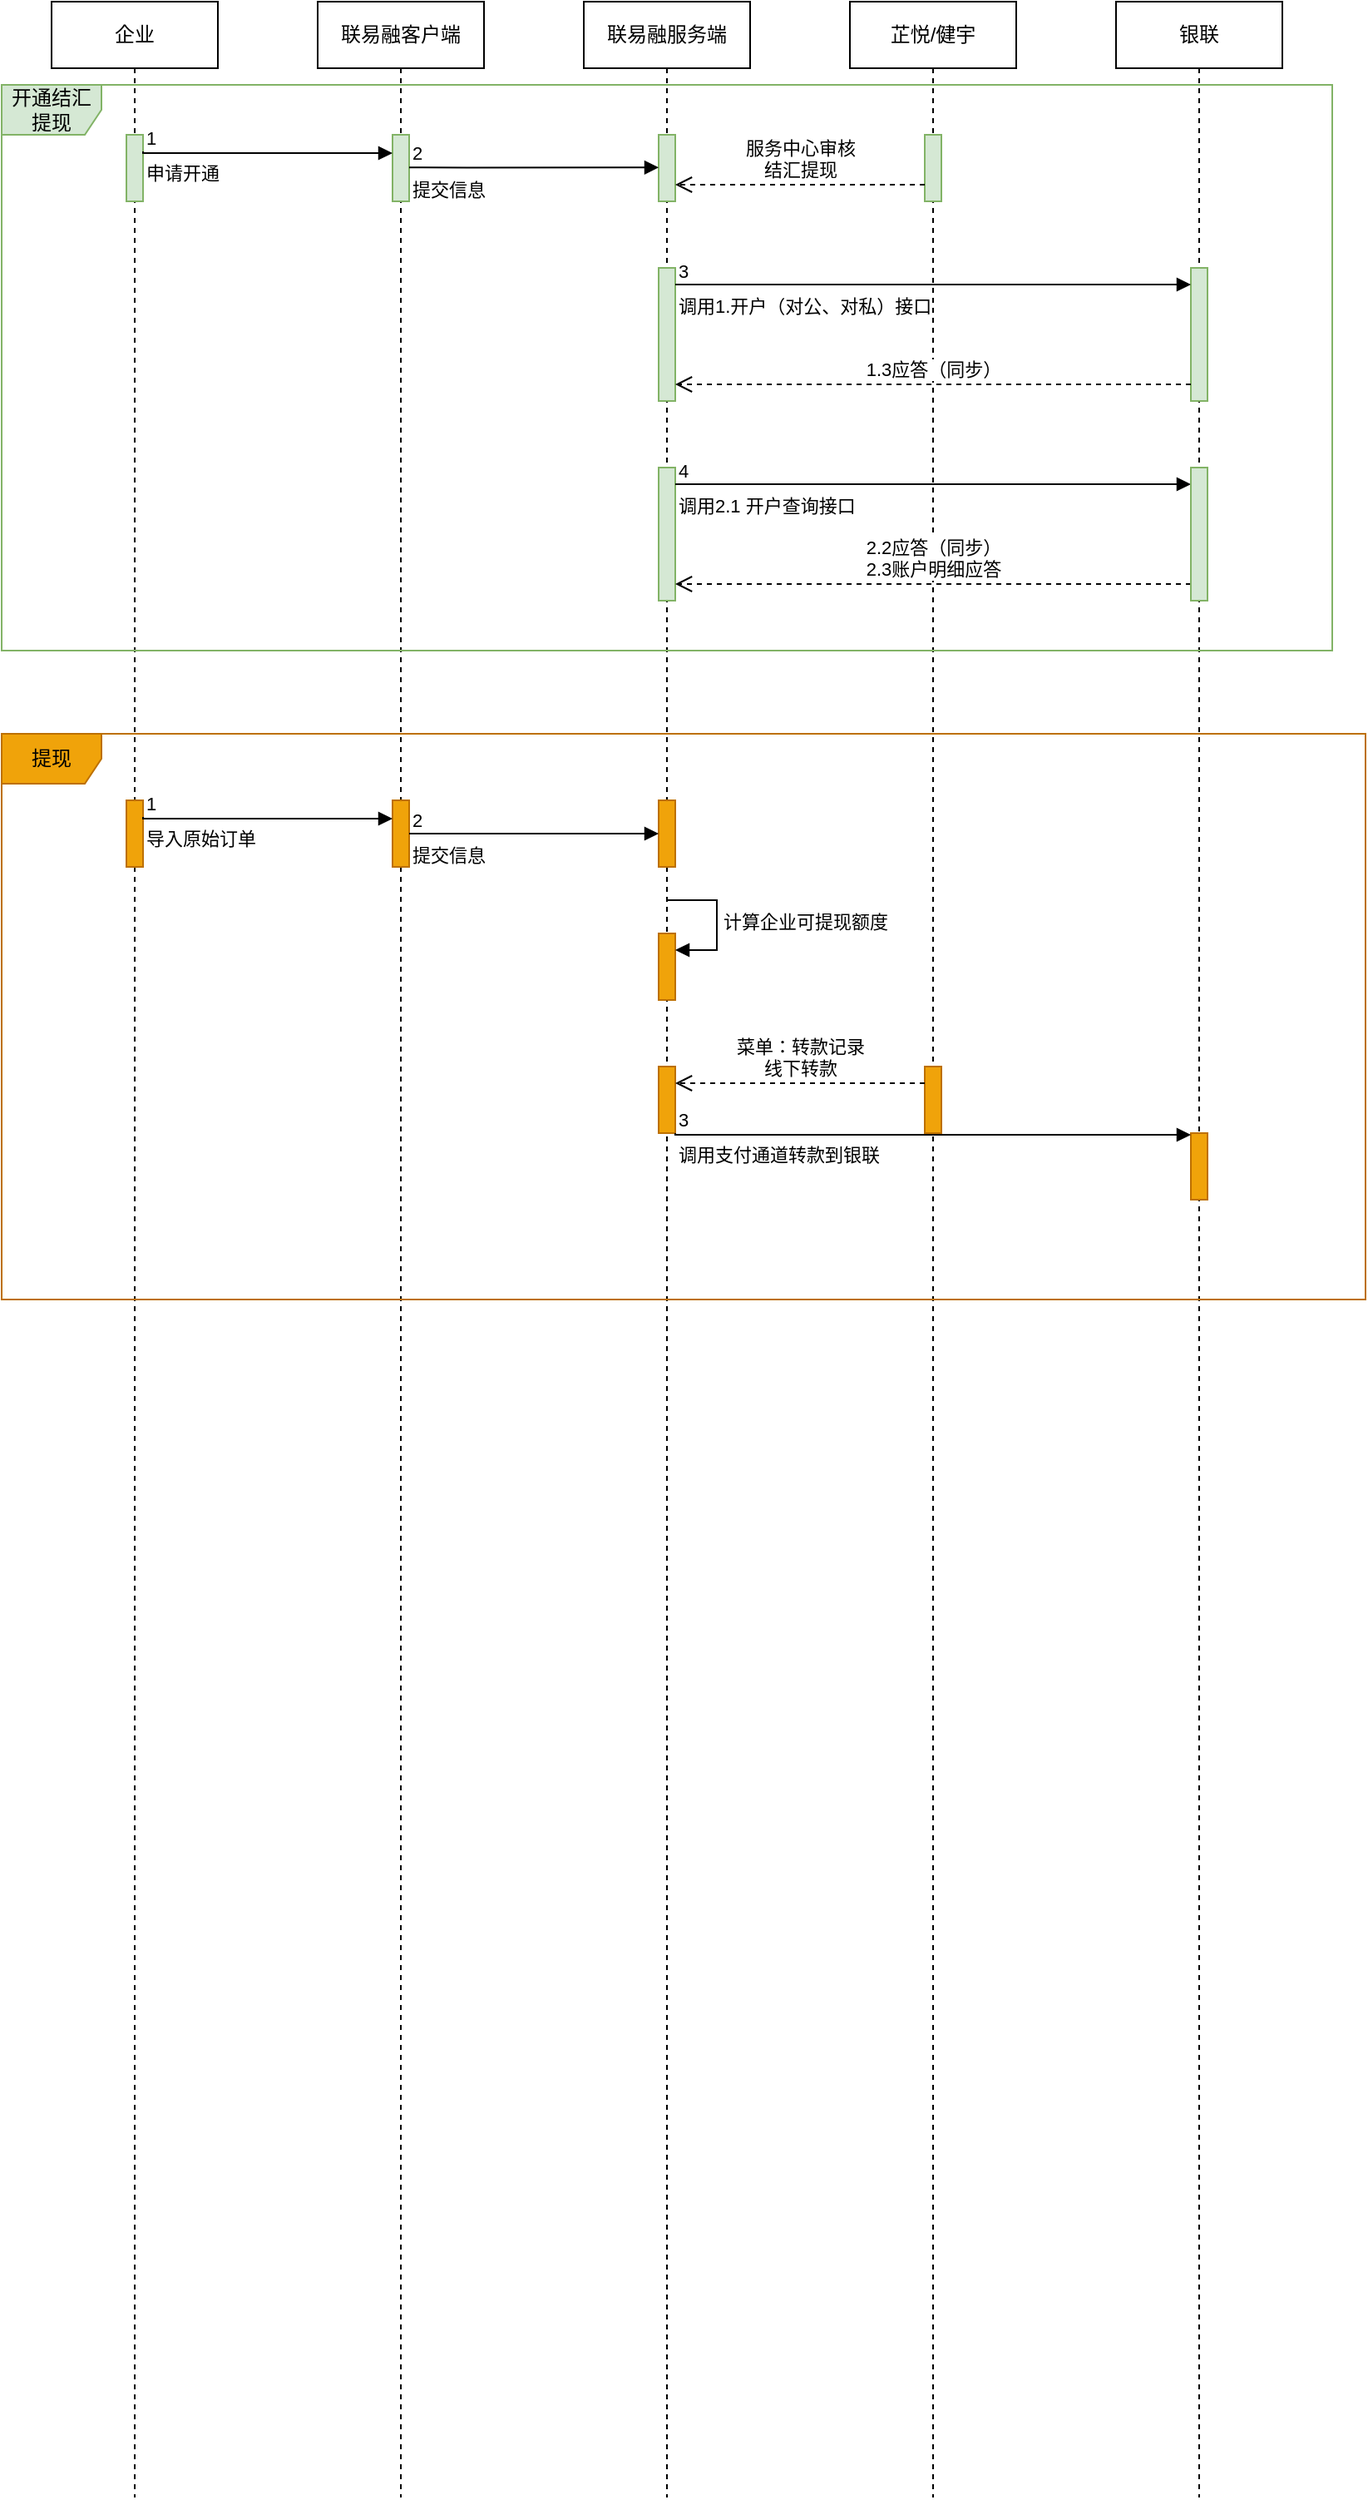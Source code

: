 <mxfile version="21.3.8" type="github">
  <diagram name="第 1 页" id="gMs7uxnUfSTZgnsEwux5">
    <mxGraphModel dx="932" dy="1678" grid="1" gridSize="10" guides="1" tooltips="1" connect="1" arrows="1" fold="1" page="1" pageScale="1" pageWidth="827" pageHeight="1169" math="0" shadow="0">
      <root>
        <mxCell id="0" />
        <mxCell id="1" parent="0" />
        <mxCell id="lcl_3cPdZzyg85KBw2Hc-1" value="企业" style="shape=umlLifeline;perimeter=lifelinePerimeter;whiteSpace=wrap;html=1;container=1;dropTarget=0;collapsible=0;recursiveResize=0;outlineConnect=0;portConstraint=eastwest;newEdgeStyle={&quot;edgeStyle&quot;:&quot;elbowEdgeStyle&quot;,&quot;elbow&quot;:&quot;vertical&quot;,&quot;curved&quot;:0,&quot;rounded&quot;:0};" vertex="1" parent="1">
          <mxGeometry x="30" y="40" width="100" height="1500" as="geometry" />
        </mxCell>
        <mxCell id="lcl_3cPdZzyg85KBw2Hc-6" value="" style="html=1;points=[];perimeter=orthogonalPerimeter;outlineConnect=0;targetShapes=umlLifeline;portConstraint=eastwest;newEdgeStyle={&quot;edgeStyle&quot;:&quot;elbowEdgeStyle&quot;,&quot;elbow&quot;:&quot;vertical&quot;,&quot;curved&quot;:0,&quot;rounded&quot;:0};fillColor=#d5e8d4;strokeColor=#82b366;" vertex="1" parent="lcl_3cPdZzyg85KBw2Hc-1">
          <mxGeometry x="45" y="80" width="10" height="40" as="geometry" />
        </mxCell>
        <mxCell id="lcl_3cPdZzyg85KBw2Hc-2" value="联易融客户端" style="shape=umlLifeline;perimeter=lifelinePerimeter;whiteSpace=wrap;html=1;container=1;dropTarget=0;collapsible=0;recursiveResize=0;outlineConnect=0;portConstraint=eastwest;newEdgeStyle={&quot;edgeStyle&quot;:&quot;elbowEdgeStyle&quot;,&quot;elbow&quot;:&quot;vertical&quot;,&quot;curved&quot;:0,&quot;rounded&quot;:0};" vertex="1" parent="1">
          <mxGeometry x="190" y="40" width="100" height="1500" as="geometry" />
        </mxCell>
        <mxCell id="lcl_3cPdZzyg85KBw2Hc-3" value="联易融服务端" style="shape=umlLifeline;perimeter=lifelinePerimeter;whiteSpace=wrap;html=1;container=1;dropTarget=0;collapsible=0;recursiveResize=0;outlineConnect=0;portConstraint=eastwest;newEdgeStyle={&quot;edgeStyle&quot;:&quot;elbowEdgeStyle&quot;,&quot;elbow&quot;:&quot;vertical&quot;,&quot;curved&quot;:0,&quot;rounded&quot;:0};" vertex="1" parent="1">
          <mxGeometry x="350" y="40" width="100" height="1500" as="geometry" />
        </mxCell>
        <mxCell id="lcl_3cPdZzyg85KBw2Hc-45" value="" style="html=1;points=[];perimeter=orthogonalPerimeter;outlineConnect=0;targetShapes=umlLifeline;portConstraint=eastwest;newEdgeStyle={&quot;edgeStyle&quot;:&quot;elbowEdgeStyle&quot;,&quot;elbow&quot;:&quot;vertical&quot;,&quot;curved&quot;:0,&quot;rounded&quot;:0};fillColor=#f0a30a;strokeColor=#BD7000;fontColor=#000000;" vertex="1" parent="lcl_3cPdZzyg85KBw2Hc-3">
          <mxGeometry x="45" y="480" width="10" height="40" as="geometry" />
        </mxCell>
        <mxCell id="lcl_3cPdZzyg85KBw2Hc-49" value="" style="html=1;points=[];perimeter=orthogonalPerimeter;outlineConnect=0;targetShapes=umlLifeline;portConstraint=eastwest;newEdgeStyle={&quot;edgeStyle&quot;:&quot;elbowEdgeStyle&quot;,&quot;elbow&quot;:&quot;vertical&quot;,&quot;curved&quot;:0,&quot;rounded&quot;:0};fillColor=#f0a30a;strokeColor=#BD7000;fontColor=#000000;" vertex="1" parent="lcl_3cPdZzyg85KBw2Hc-3">
          <mxGeometry x="45" y="560" width="10" height="40" as="geometry" />
        </mxCell>
        <mxCell id="lcl_3cPdZzyg85KBw2Hc-50" value="计算企业可提现额度" style="html=1;align=left;spacingLeft=2;endArrow=block;rounded=0;edgeStyle=orthogonalEdgeStyle;curved=0;rounded=0;" edge="1" target="lcl_3cPdZzyg85KBw2Hc-49" parent="lcl_3cPdZzyg85KBw2Hc-3">
          <mxGeometry relative="1" as="geometry">
            <mxPoint x="50" y="540" as="sourcePoint" />
            <Array as="points">
              <mxPoint x="80" y="570" />
            </Array>
          </mxGeometry>
        </mxCell>
        <mxCell id="lcl_3cPdZzyg85KBw2Hc-52" value="" style="html=1;points=[];perimeter=orthogonalPerimeter;outlineConnect=0;targetShapes=umlLifeline;portConstraint=eastwest;newEdgeStyle={&quot;edgeStyle&quot;:&quot;elbowEdgeStyle&quot;,&quot;elbow&quot;:&quot;vertical&quot;,&quot;curved&quot;:0,&quot;rounded&quot;:0};fillColor=#f0a30a;strokeColor=#BD7000;fontColor=#000000;" vertex="1" parent="lcl_3cPdZzyg85KBw2Hc-3">
          <mxGeometry x="45" y="640" width="10" height="40" as="geometry" />
        </mxCell>
        <mxCell id="lcl_3cPdZzyg85KBw2Hc-4" value="芷悦/健宇" style="shape=umlLifeline;perimeter=lifelinePerimeter;whiteSpace=wrap;html=1;container=1;dropTarget=0;collapsible=0;recursiveResize=0;outlineConnect=0;portConstraint=eastwest;newEdgeStyle={&quot;edgeStyle&quot;:&quot;elbowEdgeStyle&quot;,&quot;elbow&quot;:&quot;vertical&quot;,&quot;curved&quot;:0,&quot;rounded&quot;:0};" vertex="1" parent="1">
          <mxGeometry x="510" y="40" width="100" height="1500" as="geometry" />
        </mxCell>
        <mxCell id="lcl_3cPdZzyg85KBw2Hc-5" value="银联" style="shape=umlLifeline;perimeter=lifelinePerimeter;whiteSpace=wrap;html=1;container=1;dropTarget=0;collapsible=0;recursiveResize=0;outlineConnect=0;portConstraint=eastwest;newEdgeStyle={&quot;edgeStyle&quot;:&quot;elbowEdgeStyle&quot;,&quot;elbow&quot;:&quot;vertical&quot;,&quot;curved&quot;:0,&quot;rounded&quot;:0};" vertex="1" parent="1">
          <mxGeometry x="670" y="40" width="100" height="1500" as="geometry" />
        </mxCell>
        <mxCell id="lcl_3cPdZzyg85KBw2Hc-25" value="" style="html=1;points=[];perimeter=orthogonalPerimeter;outlineConnect=0;targetShapes=umlLifeline;portConstraint=eastwest;newEdgeStyle={&quot;edgeStyle&quot;:&quot;elbowEdgeStyle&quot;,&quot;elbow&quot;:&quot;vertical&quot;,&quot;curved&quot;:0,&quot;rounded&quot;:0};fillColor=#d5e8d4;strokeColor=#82b366;" vertex="1" parent="lcl_3cPdZzyg85KBw2Hc-5">
          <mxGeometry x="45" y="160" width="10" height="80" as="geometry" />
        </mxCell>
        <mxCell id="lcl_3cPdZzyg85KBw2Hc-7" value="开通结汇提现" style="shape=umlFrame;whiteSpace=wrap;html=1;pointerEvents=0;fillColor=#d5e8d4;strokeColor=#82b366;" vertex="1" parent="1">
          <mxGeometry y="90" width="800" height="340" as="geometry" />
        </mxCell>
        <mxCell id="lcl_3cPdZzyg85KBw2Hc-8" value="" style="html=1;points=[];perimeter=orthogonalPerimeter;outlineConnect=0;targetShapes=umlLifeline;portConstraint=eastwest;newEdgeStyle={&quot;edgeStyle&quot;:&quot;elbowEdgeStyle&quot;,&quot;elbow&quot;:&quot;vertical&quot;,&quot;curved&quot;:0,&quot;rounded&quot;:0};fillColor=#d5e8d4;strokeColor=#82b366;" vertex="1" parent="1">
          <mxGeometry x="235" y="120" width="10" height="40" as="geometry" />
        </mxCell>
        <mxCell id="lcl_3cPdZzyg85KBw2Hc-13" value="申请开通" style="endArrow=block;endFill=1;html=1;edgeStyle=orthogonalEdgeStyle;align=left;verticalAlign=top;rounded=0;" edge="1" parent="1" target="lcl_3cPdZzyg85KBw2Hc-8">
          <mxGeometry x="-1" relative="1" as="geometry">
            <mxPoint x="85" y="130" as="sourcePoint" />
            <mxPoint x="220" y="130" as="targetPoint" />
            <Array as="points">
              <mxPoint x="85" y="131" />
            </Array>
          </mxGeometry>
        </mxCell>
        <mxCell id="lcl_3cPdZzyg85KBw2Hc-14" value="1" style="edgeLabel;resizable=0;html=1;align=left;verticalAlign=bottom;" connectable="0" vertex="1" parent="lcl_3cPdZzyg85KBw2Hc-13">
          <mxGeometry x="-1" relative="1" as="geometry" />
        </mxCell>
        <mxCell id="lcl_3cPdZzyg85KBw2Hc-15" value="" style="html=1;points=[];perimeter=orthogonalPerimeter;outlineConnect=0;targetShapes=umlLifeline;portConstraint=eastwest;newEdgeStyle={&quot;edgeStyle&quot;:&quot;elbowEdgeStyle&quot;,&quot;elbow&quot;:&quot;vertical&quot;,&quot;curved&quot;:0,&quot;rounded&quot;:0};fillColor=#d5e8d4;strokeColor=#82b366;" vertex="1" parent="1">
          <mxGeometry x="395" y="120" width="10" height="40" as="geometry" />
        </mxCell>
        <mxCell id="lcl_3cPdZzyg85KBw2Hc-16" value="" style="html=1;points=[];perimeter=orthogonalPerimeter;outlineConnect=0;targetShapes=umlLifeline;portConstraint=eastwest;newEdgeStyle={&quot;edgeStyle&quot;:&quot;elbowEdgeStyle&quot;,&quot;elbow&quot;:&quot;vertical&quot;,&quot;curved&quot;:0,&quot;rounded&quot;:0};fillColor=#d5e8d4;strokeColor=#82b366;" vertex="1" parent="1">
          <mxGeometry x="555" y="120" width="10" height="40" as="geometry" />
        </mxCell>
        <mxCell id="lcl_3cPdZzyg85KBw2Hc-21" value="提交信息" style="endArrow=block;endFill=1;html=1;edgeStyle=orthogonalEdgeStyle;align=left;verticalAlign=top;rounded=0;" edge="1" parent="1">
          <mxGeometry x="-1" relative="1" as="geometry">
            <mxPoint x="245" y="139.66" as="sourcePoint" />
            <mxPoint x="395" y="139.66" as="targetPoint" />
            <Array as="points">
              <mxPoint x="280" y="139.66" />
              <mxPoint x="280" y="139.66" />
            </Array>
          </mxGeometry>
        </mxCell>
        <mxCell id="lcl_3cPdZzyg85KBw2Hc-22" value="2" style="edgeLabel;resizable=0;html=1;align=left;verticalAlign=bottom;" connectable="0" vertex="1" parent="lcl_3cPdZzyg85KBw2Hc-21">
          <mxGeometry x="-1" relative="1" as="geometry" />
        </mxCell>
        <mxCell id="lcl_3cPdZzyg85KBw2Hc-23" value="服务中心审核&lt;br&gt;结汇提现" style="html=1;verticalAlign=bottom;endArrow=open;dashed=1;endSize=8;edgeStyle=elbowEdgeStyle;elbow=vertical;curved=0;rounded=0;" edge="1" parent="1" source="lcl_3cPdZzyg85KBw2Hc-16" target="lcl_3cPdZzyg85KBw2Hc-15">
          <mxGeometry relative="1" as="geometry">
            <mxPoint x="490" y="150" as="sourcePoint" />
            <mxPoint x="410" y="150" as="targetPoint" />
            <Array as="points">
              <mxPoint x="430" y="150" />
            </Array>
          </mxGeometry>
        </mxCell>
        <mxCell id="lcl_3cPdZzyg85KBw2Hc-24" value="" style="html=1;points=[];perimeter=orthogonalPerimeter;outlineConnect=0;targetShapes=umlLifeline;portConstraint=eastwest;newEdgeStyle={&quot;edgeStyle&quot;:&quot;elbowEdgeStyle&quot;,&quot;elbow&quot;:&quot;vertical&quot;,&quot;curved&quot;:0,&quot;rounded&quot;:0};fillColor=#d5e8d4;strokeColor=#82b366;" vertex="1" parent="1">
          <mxGeometry x="395" y="200" width="10" height="80" as="geometry" />
        </mxCell>
        <mxCell id="lcl_3cPdZzyg85KBw2Hc-26" value="调用1.开户（对公、对私）接口" style="endArrow=block;endFill=1;html=1;edgeStyle=orthogonalEdgeStyle;align=left;verticalAlign=top;rounded=0;" edge="1" parent="1" source="lcl_3cPdZzyg85KBw2Hc-24" target="lcl_3cPdZzyg85KBw2Hc-25">
          <mxGeometry x="-1" relative="1" as="geometry">
            <mxPoint x="410" y="210" as="sourcePoint" />
            <mxPoint x="711.5" y="210" as="targetPoint" />
            <Array as="points">
              <mxPoint x="640" y="210" />
              <mxPoint x="640" y="210" />
            </Array>
            <mxPoint as="offset" />
          </mxGeometry>
        </mxCell>
        <mxCell id="lcl_3cPdZzyg85KBw2Hc-27" value="3" style="edgeLabel;resizable=0;html=1;align=left;verticalAlign=bottom;" connectable="0" vertex="1" parent="lcl_3cPdZzyg85KBw2Hc-26">
          <mxGeometry x="-1" relative="1" as="geometry" />
        </mxCell>
        <mxCell id="lcl_3cPdZzyg85KBw2Hc-28" value="1.3应答（同步）" style="html=1;verticalAlign=bottom;endArrow=open;dashed=1;endSize=8;edgeStyle=elbowEdgeStyle;elbow=vertical;curved=0;rounded=0;" edge="1" parent="1" source="lcl_3cPdZzyg85KBw2Hc-25" target="lcl_3cPdZzyg85KBw2Hc-24">
          <mxGeometry relative="1" as="geometry">
            <mxPoint x="565" y="160" as="sourcePoint" />
            <mxPoint x="410" y="240" as="targetPoint" />
            <Array as="points">
              <mxPoint x="590" y="270" />
              <mxPoint x="450" y="240" />
            </Array>
            <mxPoint as="offset" />
          </mxGeometry>
        </mxCell>
        <mxCell id="lcl_3cPdZzyg85KBw2Hc-29" value="" style="html=1;points=[];perimeter=orthogonalPerimeter;outlineConnect=0;targetShapes=umlLifeline;portConstraint=eastwest;newEdgeStyle={&quot;edgeStyle&quot;:&quot;elbowEdgeStyle&quot;,&quot;elbow&quot;:&quot;vertical&quot;,&quot;curved&quot;:0,&quot;rounded&quot;:0};fillColor=#d5e8d4;strokeColor=#82b366;" vertex="1" parent="1">
          <mxGeometry x="395" y="320" width="10" height="80" as="geometry" />
        </mxCell>
        <mxCell id="lcl_3cPdZzyg85KBw2Hc-30" value="" style="html=1;points=[];perimeter=orthogonalPerimeter;outlineConnect=0;targetShapes=umlLifeline;portConstraint=eastwest;newEdgeStyle={&quot;edgeStyle&quot;:&quot;elbowEdgeStyle&quot;,&quot;elbow&quot;:&quot;vertical&quot;,&quot;curved&quot;:0,&quot;rounded&quot;:0};" vertex="1" parent="1">
          <mxGeometry x="715" y="320" width="10" height="80" as="geometry" />
        </mxCell>
        <mxCell id="lcl_3cPdZzyg85KBw2Hc-33" value="调用2.1 开户查询接口" style="endArrow=block;endFill=1;html=1;edgeStyle=orthogonalEdgeStyle;align=left;verticalAlign=top;rounded=0;" edge="1" parent="1">
          <mxGeometry x="-1" relative="1" as="geometry">
            <mxPoint x="405" y="330" as="sourcePoint" />
            <mxPoint x="715" y="330" as="targetPoint" />
            <Array as="points">
              <mxPoint x="490" y="330" />
              <mxPoint x="490" y="330" />
            </Array>
            <mxPoint as="offset" />
          </mxGeometry>
        </mxCell>
        <mxCell id="lcl_3cPdZzyg85KBw2Hc-34" value="4" style="edgeLabel;resizable=0;html=1;align=left;verticalAlign=bottom;" connectable="0" vertex="1" parent="lcl_3cPdZzyg85KBw2Hc-33">
          <mxGeometry x="-1" relative="1" as="geometry" />
        </mxCell>
        <mxCell id="lcl_3cPdZzyg85KBw2Hc-35" value="2.2应答（同步）&lt;br&gt;2.3账户明细应答" style="html=1;verticalAlign=bottom;endArrow=open;dashed=1;endSize=8;edgeStyle=elbowEdgeStyle;elbow=vertical;curved=0;rounded=0;" edge="1" parent="1">
          <mxGeometry x="-0.001" relative="1" as="geometry">
            <mxPoint x="715" y="390" as="sourcePoint" />
            <mxPoint x="405" y="390" as="targetPoint" />
            <Array as="points">
              <mxPoint x="590" y="390" />
              <mxPoint x="450" y="360" />
            </Array>
            <mxPoint as="offset" />
          </mxGeometry>
        </mxCell>
        <mxCell id="lcl_3cPdZzyg85KBw2Hc-36" value="" style="html=1;points=[];perimeter=orthogonalPerimeter;outlineConnect=0;targetShapes=umlLifeline;portConstraint=eastwest;newEdgeStyle={&quot;edgeStyle&quot;:&quot;elbowEdgeStyle&quot;,&quot;elbow&quot;:&quot;vertical&quot;,&quot;curved&quot;:0,&quot;rounded&quot;:0};fillColor=#d5e8d4;strokeColor=#82b366;" vertex="1" parent="1">
          <mxGeometry x="715" y="320" width="10" height="80" as="geometry" />
        </mxCell>
        <mxCell id="lcl_3cPdZzyg85KBw2Hc-37" value="提现" style="shape=umlFrame;whiteSpace=wrap;html=1;pointerEvents=0;fillColor=#f0a30a;strokeColor=#BD7000;fontColor=#000000;" vertex="1" parent="1">
          <mxGeometry y="480" width="820" height="340" as="geometry" />
        </mxCell>
        <mxCell id="lcl_3cPdZzyg85KBw2Hc-38" value="" style="html=1;points=[];perimeter=orthogonalPerimeter;outlineConnect=0;targetShapes=umlLifeline;portConstraint=eastwest;newEdgeStyle={&quot;edgeStyle&quot;:&quot;elbowEdgeStyle&quot;,&quot;elbow&quot;:&quot;vertical&quot;,&quot;curved&quot;:0,&quot;rounded&quot;:0};fillColor=#f0a30a;strokeColor=#BD7000;fontColor=#000000;" vertex="1" parent="1">
          <mxGeometry x="75" y="520" width="10" height="40" as="geometry" />
        </mxCell>
        <mxCell id="lcl_3cPdZzyg85KBw2Hc-39" value="" style="html=1;points=[];perimeter=orthogonalPerimeter;outlineConnect=0;targetShapes=umlLifeline;portConstraint=eastwest;newEdgeStyle={&quot;edgeStyle&quot;:&quot;elbowEdgeStyle&quot;,&quot;elbow&quot;:&quot;vertical&quot;,&quot;curved&quot;:0,&quot;rounded&quot;:0};fillColor=#f0a30a;strokeColor=#BD7000;fontColor=#000000;" vertex="1" parent="1">
          <mxGeometry x="235" y="520" width="10" height="40" as="geometry" />
        </mxCell>
        <mxCell id="lcl_3cPdZzyg85KBw2Hc-42" value="导入原始订单" style="endArrow=block;endFill=1;html=1;edgeStyle=orthogonalEdgeStyle;align=left;verticalAlign=top;rounded=0;" edge="1" parent="1">
          <mxGeometry x="-1" relative="1" as="geometry">
            <mxPoint x="85" y="530" as="sourcePoint" />
            <mxPoint x="235" y="531" as="targetPoint" />
            <Array as="points">
              <mxPoint x="85" y="531" />
            </Array>
          </mxGeometry>
        </mxCell>
        <mxCell id="lcl_3cPdZzyg85KBw2Hc-43" value="1" style="edgeLabel;resizable=0;html=1;align=left;verticalAlign=bottom;" connectable="0" vertex="1" parent="lcl_3cPdZzyg85KBw2Hc-42">
          <mxGeometry x="-1" relative="1" as="geometry" />
        </mxCell>
        <mxCell id="lcl_3cPdZzyg85KBw2Hc-46" value="提交信息" style="endArrow=block;endFill=1;html=1;edgeStyle=orthogonalEdgeStyle;align=left;verticalAlign=top;rounded=0;" edge="1" parent="1">
          <mxGeometry x="-1" relative="1" as="geometry">
            <mxPoint x="245" y="540" as="sourcePoint" />
            <mxPoint x="395" y="540" as="targetPoint" />
            <Array as="points">
              <mxPoint x="280" y="540" />
              <mxPoint x="280" y="540" />
            </Array>
          </mxGeometry>
        </mxCell>
        <mxCell id="lcl_3cPdZzyg85KBw2Hc-47" value="2" style="edgeLabel;resizable=0;html=1;align=left;verticalAlign=bottom;" connectable="0" vertex="1" parent="lcl_3cPdZzyg85KBw2Hc-46">
          <mxGeometry x="-1" relative="1" as="geometry" />
        </mxCell>
        <mxCell id="lcl_3cPdZzyg85KBw2Hc-51" value="" style="html=1;points=[];perimeter=orthogonalPerimeter;outlineConnect=0;targetShapes=umlLifeline;portConstraint=eastwest;newEdgeStyle={&quot;edgeStyle&quot;:&quot;elbowEdgeStyle&quot;,&quot;elbow&quot;:&quot;vertical&quot;,&quot;curved&quot;:0,&quot;rounded&quot;:0};fillColor=#f0a30a;strokeColor=#BD7000;fontColor=#000000;" vertex="1" parent="1">
          <mxGeometry x="555" y="680" width="10" height="40" as="geometry" />
        </mxCell>
        <mxCell id="lcl_3cPdZzyg85KBw2Hc-53" value="菜单：转款记录&lt;br&gt;线下转款" style="html=1;verticalAlign=bottom;endArrow=open;dashed=1;endSize=8;edgeStyle=elbowEdgeStyle;elbow=vertical;curved=0;rounded=0;" edge="1" parent="1">
          <mxGeometry relative="1" as="geometry">
            <mxPoint x="555" y="690" as="sourcePoint" />
            <mxPoint x="405" y="690" as="targetPoint" />
            <Array as="points">
              <mxPoint x="430" y="690" />
            </Array>
          </mxGeometry>
        </mxCell>
        <mxCell id="lcl_3cPdZzyg85KBw2Hc-54" value="" style="html=1;points=[];perimeter=orthogonalPerimeter;outlineConnect=0;targetShapes=umlLifeline;portConstraint=eastwest;newEdgeStyle={&quot;edgeStyle&quot;:&quot;elbowEdgeStyle&quot;,&quot;elbow&quot;:&quot;vertical&quot;,&quot;curved&quot;:0,&quot;rounded&quot;:0};fillColor=#f0a30a;strokeColor=#BD7000;fontColor=#000000;" vertex="1" parent="1">
          <mxGeometry x="715" y="720" width="10" height="40" as="geometry" />
        </mxCell>
        <mxCell id="lcl_3cPdZzyg85KBw2Hc-55" value="调用支付通道转款到银联" style="endArrow=block;endFill=1;html=1;edgeStyle=orthogonalEdgeStyle;align=left;verticalAlign=top;rounded=0;" edge="1" parent="1" target="lcl_3cPdZzyg85KBw2Hc-54">
          <mxGeometry x="-1" relative="1" as="geometry">
            <mxPoint x="405" y="720" as="sourcePoint" />
            <mxPoint x="555" y="720" as="targetPoint" />
            <Array as="points">
              <mxPoint x="405" y="721" />
            </Array>
            <mxPoint as="offset" />
          </mxGeometry>
        </mxCell>
        <mxCell id="lcl_3cPdZzyg85KBw2Hc-56" value="3" style="edgeLabel;resizable=0;html=1;align=left;verticalAlign=bottom;" connectable="0" vertex="1" parent="lcl_3cPdZzyg85KBw2Hc-55">
          <mxGeometry x="-1" relative="1" as="geometry" />
        </mxCell>
      </root>
    </mxGraphModel>
  </diagram>
</mxfile>

